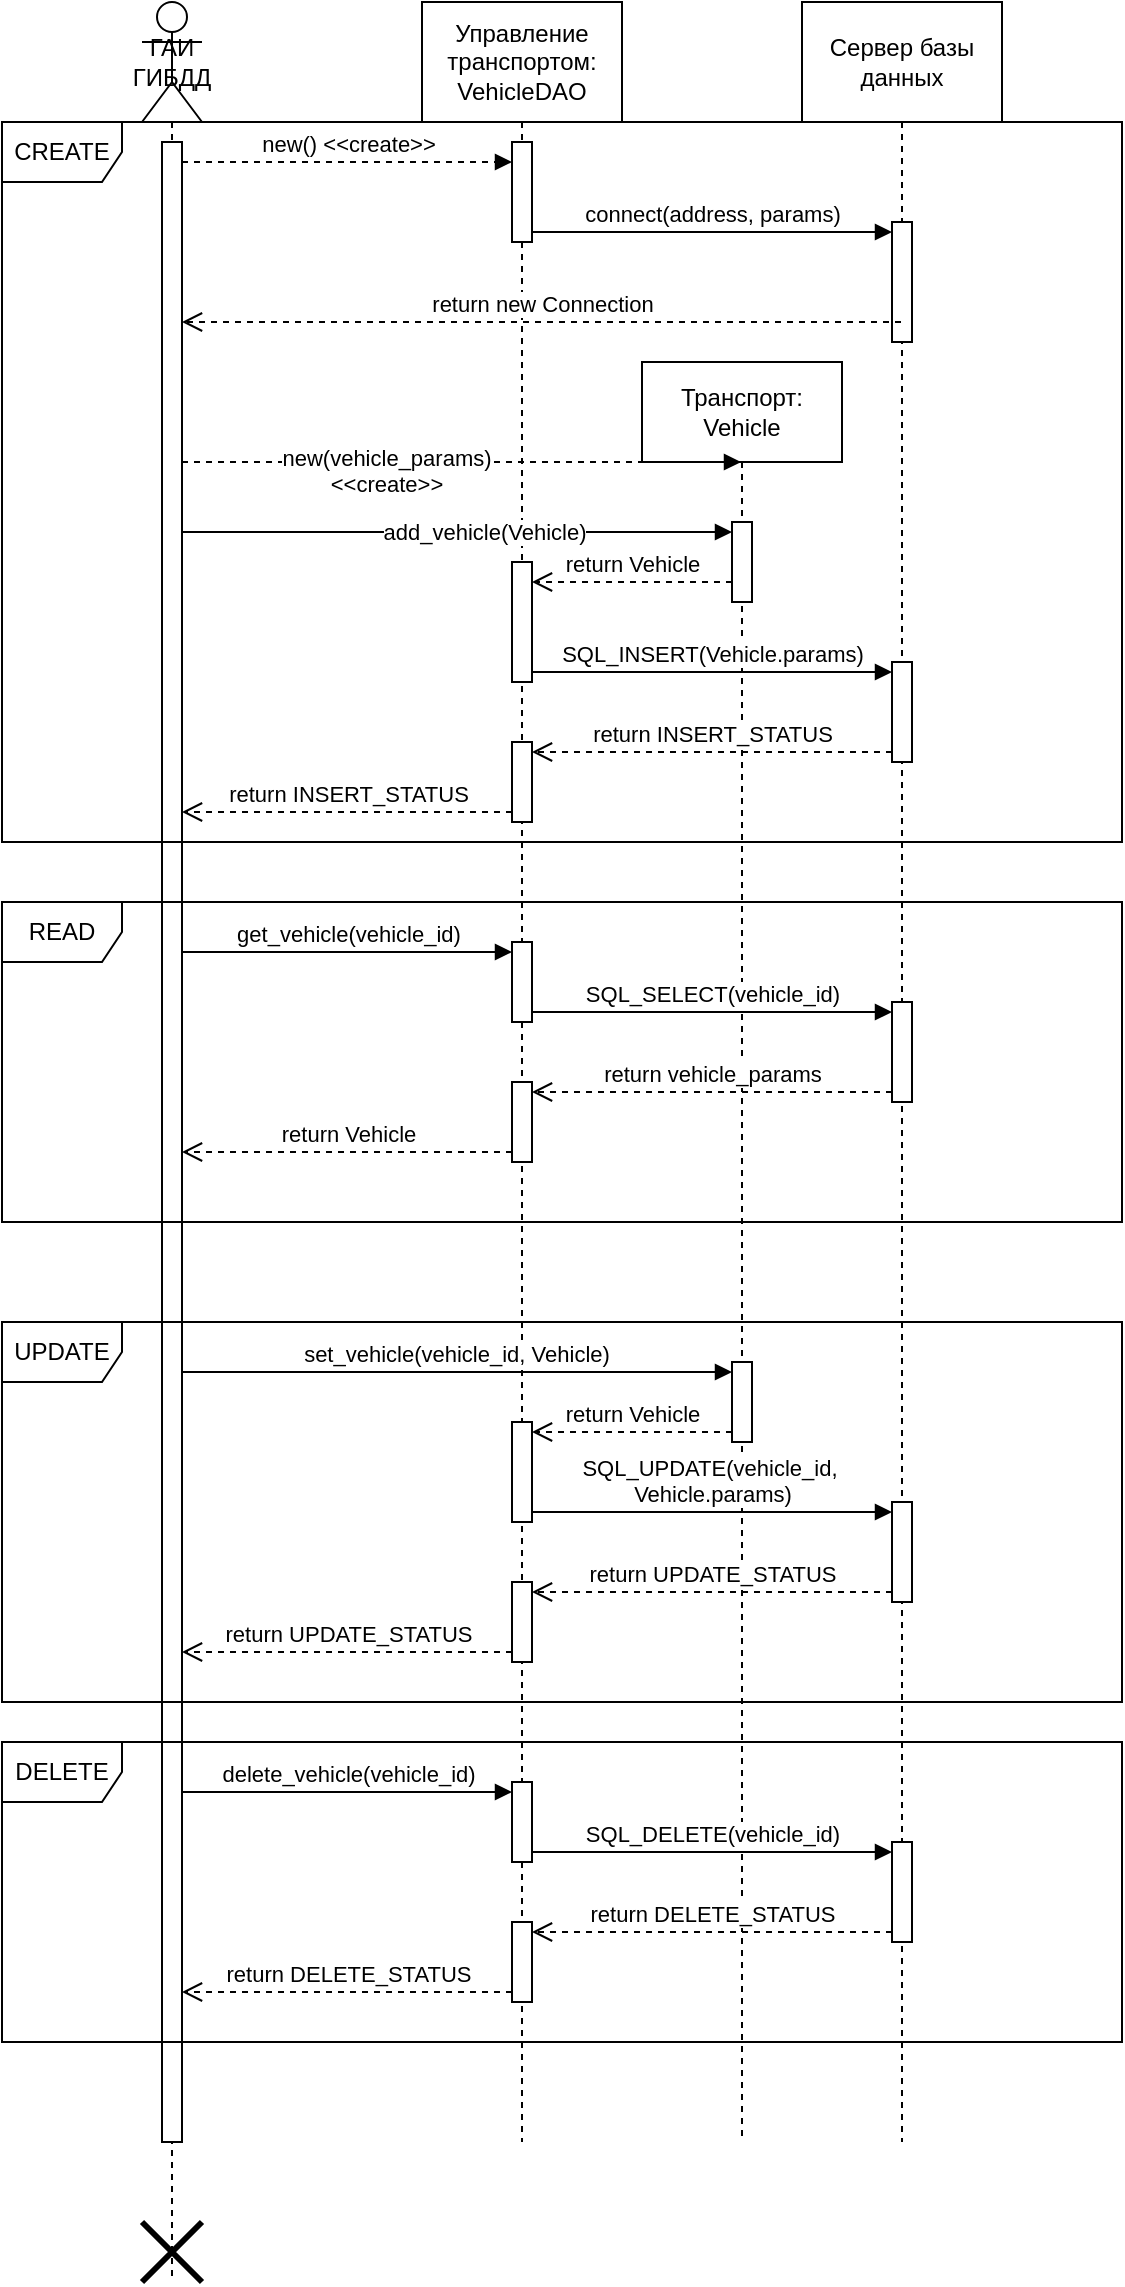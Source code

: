 <mxfile version="24.7.16" pages="2">
  <diagram name="VehicleDAO Sequence" id="xHwK_b2retfKlfM4JfdF">
    <mxGraphModel dx="1493" dy="757" grid="1" gridSize="10" guides="1" tooltips="1" connect="1" arrows="1" fold="1" page="1" pageScale="1" pageWidth="1200" pageHeight="1920" math="0" shadow="0">
      <root>
        <mxCell id="0" />
        <mxCell id="1" parent="0" />
        <mxCell id="ZmueGVc2QgfomNV0Ne6T-6" value="ГАИ ГИБДД" style="shape=umlLifeline;perimeter=lifelinePerimeter;whiteSpace=wrap;html=1;container=1;dropTarget=0;collapsible=0;recursiveResize=0;outlineConnect=0;portConstraint=eastwest;newEdgeStyle={&quot;curved&quot;:0,&quot;rounded&quot;:0};participant=umlActor;size=60;" vertex="1" parent="1">
          <mxGeometry x="100" y="60" width="30" height="1140" as="geometry" />
        </mxCell>
        <mxCell id="ZmueGVc2QgfomNV0Ne6T-15" value="" style="html=1;points=[[0,0,0,0,5],[0,1,0,0,-5],[1,0,0,0,5],[1,1,0,0,-5]];perimeter=orthogonalPerimeter;outlineConnect=0;targetShapes=umlLifeline;portConstraint=eastwest;newEdgeStyle={&quot;curved&quot;:0,&quot;rounded&quot;:0};" vertex="1" parent="ZmueGVc2QgfomNV0Ne6T-6">
          <mxGeometry x="10" y="70" width="10" height="1000" as="geometry" />
        </mxCell>
        <mxCell id="SKQv-x4AHi0ek2oJ00MZ-1" value="" style="shape=umlDestroy;whiteSpace=wrap;html=1;strokeWidth=3;targetShapes=umlLifeline;" vertex="1" parent="ZmueGVc2QgfomNV0Ne6T-6">
          <mxGeometry y="1110" width="30" height="30" as="geometry" />
        </mxCell>
        <mxCell id="ZmueGVc2QgfomNV0Ne6T-10" value="Транспорт:&lt;div&gt;Vehicle&lt;/div&gt;" style="shape=umlLifeline;perimeter=lifelinePerimeter;whiteSpace=wrap;html=1;container=1;dropTarget=0;collapsible=0;recursiveResize=0;outlineConnect=0;portConstraint=eastwest;newEdgeStyle={&quot;curved&quot;:0,&quot;rounded&quot;:0};size=50;" vertex="1" parent="1">
          <mxGeometry x="350" y="240" width="100" height="890" as="geometry" />
        </mxCell>
        <mxCell id="ZmueGVc2QgfomNV0Ne6T-57" value="" style="html=1;points=[[0,0,0,0,5],[0,1,0,0,-5],[1,0,0,0,5],[1,1,0,0,-5]];perimeter=orthogonalPerimeter;outlineConnect=0;targetShapes=umlLifeline;portConstraint=eastwest;newEdgeStyle={&quot;curved&quot;:0,&quot;rounded&quot;:0};" vertex="1" parent="ZmueGVc2QgfomNV0Ne6T-10">
          <mxGeometry x="45" y="80" width="10" height="40" as="geometry" />
        </mxCell>
        <mxCell id="ZmueGVc2QgfomNV0Ne6T-92" value="" style="html=1;points=[[0,0,0,0,5],[0,1,0,0,-5],[1,0,0,0,5],[1,1,0,0,-5]];perimeter=orthogonalPerimeter;outlineConnect=0;targetShapes=umlLifeline;portConstraint=eastwest;newEdgeStyle={&quot;curved&quot;:0,&quot;rounded&quot;:0};" vertex="1" parent="ZmueGVc2QgfomNV0Ne6T-10">
          <mxGeometry x="45" y="500" width="10" height="40" as="geometry" />
        </mxCell>
        <mxCell id="ZmueGVc2QgfomNV0Ne6T-11" value="Управление транспортом:&lt;div&gt;VehicleDAO&lt;/div&gt;" style="shape=umlLifeline;perimeter=lifelinePerimeter;whiteSpace=wrap;html=1;container=1;dropTarget=0;collapsible=0;recursiveResize=0;outlineConnect=0;portConstraint=eastwest;newEdgeStyle={&quot;curved&quot;:0,&quot;rounded&quot;:0};size=60;" vertex="1" parent="1">
          <mxGeometry x="240" y="60" width="100" height="1070" as="geometry" />
        </mxCell>
        <mxCell id="ZmueGVc2QgfomNV0Ne6T-19" value="" style="html=1;points=[[0,0,0,0,5],[0,1,0,0,-5],[1,0,0,0,5],[1,1,0,0,-5]];perimeter=orthogonalPerimeter;outlineConnect=0;targetShapes=umlLifeline;portConstraint=eastwest;newEdgeStyle={&quot;curved&quot;:0,&quot;rounded&quot;:0};" vertex="1" parent="ZmueGVc2QgfomNV0Ne6T-11">
          <mxGeometry x="45" y="70" width="10" height="50" as="geometry" />
        </mxCell>
        <mxCell id="ZmueGVc2QgfomNV0Ne6T-66" value="" style="html=1;points=[[0,0,0,0,5],[0,1,0,0,-5],[1,0,0,0,5],[1,1,0,0,-5]];perimeter=orthogonalPerimeter;outlineConnect=0;targetShapes=umlLifeline;portConstraint=eastwest;newEdgeStyle={&quot;curved&quot;:0,&quot;rounded&quot;:0};" vertex="1" parent="ZmueGVc2QgfomNV0Ne6T-11">
          <mxGeometry x="45" y="280" width="10" height="60" as="geometry" />
        </mxCell>
        <mxCell id="ZmueGVc2QgfomNV0Ne6T-71" value="" style="html=1;points=[[0,0,0,0,5],[0,1,0,0,-5],[1,0,0,0,5],[1,1,0,0,-5]];perimeter=orthogonalPerimeter;outlineConnect=0;targetShapes=umlLifeline;portConstraint=eastwest;newEdgeStyle={&quot;curved&quot;:0,&quot;rounded&quot;:0};" vertex="1" parent="ZmueGVc2QgfomNV0Ne6T-11">
          <mxGeometry x="45" y="370" width="10" height="40" as="geometry" />
        </mxCell>
        <mxCell id="ZmueGVc2QgfomNV0Ne6T-76" value="" style="html=1;points=[[0,0,0,0,5],[0,1,0,0,-5],[1,0,0,0,5],[1,1,0,0,-5]];perimeter=orthogonalPerimeter;outlineConnect=0;targetShapes=umlLifeline;portConstraint=eastwest;newEdgeStyle={&quot;curved&quot;:0,&quot;rounded&quot;:0};" vertex="1" parent="ZmueGVc2QgfomNV0Ne6T-11">
          <mxGeometry x="45" y="470" width="10" height="40" as="geometry" />
        </mxCell>
        <mxCell id="ZmueGVc2QgfomNV0Ne6T-80" value="" style="html=1;points=[[0,0,0,0,5],[0,1,0,0,-5],[1,0,0,0,5],[1,1,0,0,-5]];perimeter=orthogonalPerimeter;outlineConnect=0;targetShapes=umlLifeline;portConstraint=eastwest;newEdgeStyle={&quot;curved&quot;:0,&quot;rounded&quot;:0};" vertex="1" parent="ZmueGVc2QgfomNV0Ne6T-11">
          <mxGeometry x="45" y="540" width="10" height="40" as="geometry" />
        </mxCell>
        <mxCell id="ZmueGVc2QgfomNV0Ne6T-94" value="" style="html=1;points=[[0,0,0,0,5],[0,1,0,0,-5],[1,0,0,0,5],[1,1,0,0,-5]];perimeter=orthogonalPerimeter;outlineConnect=0;targetShapes=umlLifeline;portConstraint=eastwest;newEdgeStyle={&quot;curved&quot;:0,&quot;rounded&quot;:0};" vertex="1" parent="ZmueGVc2QgfomNV0Ne6T-11">
          <mxGeometry x="45" y="710" width="10" height="50" as="geometry" />
        </mxCell>
        <mxCell id="ZmueGVc2QgfomNV0Ne6T-110" value="" style="html=1;points=[[0,0,0,0,5],[0,1,0,0,-5],[1,0,0,0,5],[1,1,0,0,-5]];perimeter=orthogonalPerimeter;outlineConnect=0;targetShapes=umlLifeline;portConstraint=eastwest;newEdgeStyle={&quot;curved&quot;:0,&quot;rounded&quot;:0};" vertex="1" parent="ZmueGVc2QgfomNV0Ne6T-11">
          <mxGeometry x="45" y="960" width="10" height="40" as="geometry" />
        </mxCell>
        <mxCell id="ZmueGVc2QgfomNV0Ne6T-20" value="new() &amp;lt;&amp;lt;create&amp;gt;&amp;gt;" style="html=1;verticalAlign=bottom;startArrow=none;endArrow=block;startSize=8;curved=0;rounded=0;startFill=0;dashed=1;" edge="1" target="ZmueGVc2QgfomNV0Ne6T-19" parent="1" source="ZmueGVc2QgfomNV0Ne6T-15">
          <mxGeometry relative="1" as="geometry">
            <mxPoint x="110" y="140.0" as="sourcePoint" />
            <mxPoint x="295" y="140.0" as="targetPoint" />
            <Array as="points">
              <mxPoint x="170" y="140" />
            </Array>
          </mxGeometry>
        </mxCell>
        <mxCell id="ZmueGVc2QgfomNV0Ne6T-32" value="Сервер базы данных" style="shape=umlLifeline;perimeter=lifelinePerimeter;whiteSpace=wrap;html=1;container=1;dropTarget=0;collapsible=0;recursiveResize=0;outlineConnect=0;portConstraint=eastwest;newEdgeStyle={&quot;curved&quot;:0,&quot;rounded&quot;:0};size=60;" vertex="1" parent="1">
          <mxGeometry x="430" y="60" width="100" height="1070" as="geometry" />
        </mxCell>
        <mxCell id="ZmueGVc2QgfomNV0Ne6T-43" value="" style="html=1;points=[[0,0,0,0,5],[0,1,0,0,-5],[1,0,0,0,5],[1,1,0,0,-5]];perimeter=orthogonalPerimeter;outlineConnect=0;targetShapes=umlLifeline;portConstraint=eastwest;newEdgeStyle={&quot;curved&quot;:0,&quot;rounded&quot;:0};" vertex="1" parent="ZmueGVc2QgfomNV0Ne6T-32">
          <mxGeometry x="45" y="110" width="10" height="60" as="geometry" />
        </mxCell>
        <mxCell id="ZmueGVc2QgfomNV0Ne6T-68" value="" style="html=1;points=[[0,0,0,0,5],[0,1,0,0,-5],[1,0,0,0,5],[1,1,0,0,-5]];perimeter=orthogonalPerimeter;outlineConnect=0;targetShapes=umlLifeline;portConstraint=eastwest;newEdgeStyle={&quot;curved&quot;:0,&quot;rounded&quot;:0};" vertex="1" parent="ZmueGVc2QgfomNV0Ne6T-32">
          <mxGeometry x="45" y="330" width="10" height="50" as="geometry" />
        </mxCell>
        <mxCell id="ZmueGVc2QgfomNV0Ne6T-77" value="" style="html=1;points=[[0,0,0,0,5],[0,1,0,0,-5],[1,0,0,0,5],[1,1,0,0,-5]];perimeter=orthogonalPerimeter;outlineConnect=0;targetShapes=umlLifeline;portConstraint=eastwest;newEdgeStyle={&quot;curved&quot;:0,&quot;rounded&quot;:0};" vertex="1" parent="ZmueGVc2QgfomNV0Ne6T-32">
          <mxGeometry x="45" y="500" width="10" height="50" as="geometry" />
        </mxCell>
        <mxCell id="ZmueGVc2QgfomNV0Ne6T-98" value="" style="html=1;points=[[0,0,0,0,5],[0,1,0,0,-5],[1,0,0,0,5],[1,1,0,0,-5]];perimeter=orthogonalPerimeter;outlineConnect=0;targetShapes=umlLifeline;portConstraint=eastwest;newEdgeStyle={&quot;curved&quot;:0,&quot;rounded&quot;:0};" vertex="1" parent="ZmueGVc2QgfomNV0Ne6T-32">
          <mxGeometry x="45" y="750" width="10" height="50" as="geometry" />
        </mxCell>
        <mxCell id="ZmueGVc2QgfomNV0Ne6T-105" value="" style="html=1;points=[[0,0,0,0,5],[0,1,0,0,-5],[1,0,0,0,5],[1,1,0,0,-5]];perimeter=orthogonalPerimeter;outlineConnect=0;targetShapes=umlLifeline;portConstraint=eastwest;newEdgeStyle={&quot;curved&quot;:0,&quot;rounded&quot;:0};" vertex="1" parent="ZmueGVc2QgfomNV0Ne6T-32">
          <mxGeometry x="-145" y="890" width="10" height="40" as="geometry" />
        </mxCell>
        <mxCell id="ZmueGVc2QgfomNV0Ne6T-107" value="SQL_DELETE(vehicle_id)" style="html=1;verticalAlign=bottom;endArrow=block;curved=0;rounded=0;entryX=0;entryY=0;entryDx=0;entryDy=5;exitX=1;exitY=1;exitDx=0;exitDy=-5;exitPerimeter=0;entryPerimeter=0;" edge="1" parent="ZmueGVc2QgfomNV0Ne6T-32" source="ZmueGVc2QgfomNV0Ne6T-105" target="ZmueGVc2QgfomNV0Ne6T-111">
          <mxGeometry relative="1" as="geometry">
            <mxPoint x="-140" y="925" as="sourcePoint" />
            <mxPoint x="45" y="925" as="targetPoint" />
            <mxPoint as="offset" />
          </mxGeometry>
        </mxCell>
        <mxCell id="ZmueGVc2QgfomNV0Ne6T-111" value="" style="html=1;points=[[0,0,0,0,5],[0,1,0,0,-5],[1,0,0,0,5],[1,1,0,0,-5]];perimeter=orthogonalPerimeter;outlineConnect=0;targetShapes=umlLifeline;portConstraint=eastwest;newEdgeStyle={&quot;curved&quot;:0,&quot;rounded&quot;:0};" vertex="1" parent="ZmueGVc2QgfomNV0Ne6T-32">
          <mxGeometry x="45" y="920" width="10" height="50" as="geometry" />
        </mxCell>
        <mxCell id="ZmueGVc2QgfomNV0Ne6T-44" value="connect(address, params)" style="html=1;verticalAlign=bottom;endArrow=block;curved=0;rounded=0;entryX=0;entryY=0;entryDx=0;entryDy=5;" edge="1" target="ZmueGVc2QgfomNV0Ne6T-43" parent="1" source="ZmueGVc2QgfomNV0Ne6T-19">
          <mxGeometry relative="1" as="geometry">
            <mxPoint x="300" y="175" as="sourcePoint" />
            <mxPoint as="offset" />
          </mxGeometry>
        </mxCell>
        <mxCell id="ZmueGVc2QgfomNV0Ne6T-45" value="return new Connection" style="html=1;verticalAlign=bottom;endArrow=open;dashed=1;endSize=8;curved=0;rounded=0;" edge="1" source="ZmueGVc2QgfomNV0Ne6T-32" parent="1" target="ZmueGVc2QgfomNV0Ne6T-15">
          <mxGeometry relative="1" as="geometry">
            <mxPoint x="110" y="220" as="targetPoint" />
            <mxPoint x="480" y="220" as="sourcePoint" />
            <Array as="points">
              <mxPoint x="340" y="220" />
            </Array>
          </mxGeometry>
        </mxCell>
        <mxCell id="ZmueGVc2QgfomNV0Ne6T-58" value="new(vehicle_params)&lt;div&gt;&amp;lt;&amp;lt;create&amp;gt;&amp;gt;&lt;/div&gt;" style="html=1;verticalAlign=bottom;endArrow=block;curved=0;rounded=0;dashed=1;" edge="1" parent="1" source="ZmueGVc2QgfomNV0Ne6T-15" target="ZmueGVc2QgfomNV0Ne6T-10">
          <mxGeometry x="-0.269" y="-20" width="80" relative="1" as="geometry">
            <mxPoint x="310" y="360.0" as="sourcePoint" />
            <mxPoint x="419.5" y="360.0" as="targetPoint" />
            <Array as="points">
              <mxPoint x="380" y="290" />
            </Array>
            <mxPoint as="offset" />
          </mxGeometry>
        </mxCell>
        <mxCell id="ZmueGVc2QgfomNV0Ne6T-62" value="" style="html=1;verticalAlign=bottom;endArrow=block;curved=0;rounded=0;entryX=0;entryY=0;entryDx=0;entryDy=5;entryPerimeter=0;" edge="1" parent="1" source="ZmueGVc2QgfomNV0Ne6T-15" target="ZmueGVc2QgfomNV0Ne6T-57">
          <mxGeometry x="-0.077" y="-20" width="80" relative="1" as="geometry">
            <mxPoint x="110" y="270" as="sourcePoint" />
            <mxPoint x="299.5" y="270" as="targetPoint" />
            <mxPoint as="offset" />
          </mxGeometry>
        </mxCell>
        <mxCell id="ZmueGVc2QgfomNV0Ne6T-64" value="add_vehicle(Vehicle)" style="edgeLabel;html=1;align=center;verticalAlign=middle;resizable=0;points=[];" vertex="1" connectable="0" parent="ZmueGVc2QgfomNV0Ne6T-62">
          <mxGeometry x="0.203" y="2" relative="1" as="geometry">
            <mxPoint x="-15" y="2" as="offset" />
          </mxGeometry>
        </mxCell>
        <mxCell id="ZmueGVc2QgfomNV0Ne6T-67" value="return Vehicle" style="html=1;verticalAlign=bottom;endArrow=open;dashed=1;endSize=8;curved=0;rounded=0;" edge="1" parent="1" source="ZmueGVc2QgfomNV0Ne6T-57" target="ZmueGVc2QgfomNV0Ne6T-66">
          <mxGeometry relative="1" as="geometry">
            <mxPoint x="430" y="369.58" as="sourcePoint" />
            <mxPoint x="350" y="369.58" as="targetPoint" />
            <Array as="points">
              <mxPoint x="330" y="350" />
            </Array>
          </mxGeometry>
        </mxCell>
        <mxCell id="ZmueGVc2QgfomNV0Ne6T-69" value="SQL_INSERT(Vehicle.params)" style="html=1;verticalAlign=bottom;endArrow=block;curved=0;rounded=0;entryX=0;entryY=0;entryDx=0;entryDy=5;" edge="1" target="ZmueGVc2QgfomNV0Ne6T-68" parent="1" source="ZmueGVc2QgfomNV0Ne6T-66">
          <mxGeometry relative="1" as="geometry">
            <mxPoint x="320" y="395" as="sourcePoint" />
          </mxGeometry>
        </mxCell>
        <mxCell id="ZmueGVc2QgfomNV0Ne6T-70" value="return INSERT_STATUS" style="html=1;verticalAlign=bottom;endArrow=open;dashed=1;endSize=8;curved=0;rounded=0;exitX=0;exitY=1;exitDx=0;exitDy=-5;entryX=1;entryY=0;entryDx=0;entryDy=5;entryPerimeter=0;" edge="1" source="ZmueGVc2QgfomNV0Ne6T-68" parent="1" target="ZmueGVc2QgfomNV0Ne6T-71">
          <mxGeometry relative="1" as="geometry">
            <mxPoint x="320" y="465" as="targetPoint" />
          </mxGeometry>
        </mxCell>
        <mxCell id="ZmueGVc2QgfomNV0Ne6T-73" value="return INSERT_STATUS" style="html=1;verticalAlign=bottom;endArrow=open;dashed=1;endSize=8;curved=0;rounded=0;exitX=0;exitY=1;exitDx=0;exitDy=-5;exitPerimeter=0;" edge="1" parent="1" source="ZmueGVc2QgfomNV0Ne6T-71" target="ZmueGVc2QgfomNV0Ne6T-15">
          <mxGeometry relative="1" as="geometry">
            <mxPoint x="100" y="450" as="targetPoint" />
            <mxPoint x="290" y="460" as="sourcePoint" />
          </mxGeometry>
        </mxCell>
        <mxCell id="ZmueGVc2QgfomNV0Ne6T-74" value="CREATE" style="shape=umlFrame;whiteSpace=wrap;html=1;pointerEvents=0;" vertex="1" parent="1">
          <mxGeometry x="30" y="120" width="560" height="360" as="geometry" />
        </mxCell>
        <mxCell id="ZmueGVc2QgfomNV0Ne6T-75" value="get_vehicle(vehicle_id)" style="html=1;verticalAlign=bottom;endArrow=block;curved=0;rounded=0;entryX=0;entryY=0;entryDx=0;entryDy=5;entryPerimeter=0;" edge="1" parent="1" source="ZmueGVc2QgfomNV0Ne6T-15" target="ZmueGVc2QgfomNV0Ne6T-76">
          <mxGeometry width="80" relative="1" as="geometry">
            <mxPoint x="150" y="549.58" as="sourcePoint" />
            <mxPoint x="230" y="549.58" as="targetPoint" />
          </mxGeometry>
        </mxCell>
        <mxCell id="ZmueGVc2QgfomNV0Ne6T-78" value="SQL_SELECT(vehicle_id)" style="html=1;verticalAlign=bottom;endArrow=block;curved=0;rounded=0;entryX=0;entryY=0;entryDx=0;entryDy=5;exitX=1;exitY=1;exitDx=0;exitDy=-5;exitPerimeter=0;" edge="1" target="ZmueGVc2QgfomNV0Ne6T-77" parent="1" source="ZmueGVc2QgfomNV0Ne6T-76">
          <mxGeometry relative="1" as="geometry">
            <mxPoint x="290" y="565" as="sourcePoint" />
            <mxPoint as="offset" />
          </mxGeometry>
        </mxCell>
        <mxCell id="ZmueGVc2QgfomNV0Ne6T-79" value="return vehicle_params" style="html=1;verticalAlign=bottom;endArrow=open;dashed=1;endSize=8;curved=0;rounded=0;exitX=0;exitY=1;exitDx=0;exitDy=-5;entryX=1;entryY=0;entryDx=0;entryDy=5;entryPerimeter=0;" edge="1" source="ZmueGVc2QgfomNV0Ne6T-77" parent="1" target="ZmueGVc2QgfomNV0Ne6T-80">
          <mxGeometry relative="1" as="geometry">
            <mxPoint x="400" y="615" as="targetPoint" />
            <mxPoint as="offset" />
          </mxGeometry>
        </mxCell>
        <mxCell id="ZmueGVc2QgfomNV0Ne6T-82" value="return Vehicle" style="html=1;verticalAlign=bottom;endArrow=open;dashed=1;endSize=8;curved=0;rounded=0;exitX=0;exitY=1;exitDx=0;exitDy=-5;exitPerimeter=0;" edge="1" parent="1" source="ZmueGVc2QgfomNV0Ne6T-80" target="ZmueGVc2QgfomNV0Ne6T-15">
          <mxGeometry relative="1" as="geometry">
            <mxPoint x="305" y="615" as="targetPoint" />
            <mxPoint x="485" y="615" as="sourcePoint" />
            <mxPoint as="offset" />
          </mxGeometry>
        </mxCell>
        <mxCell id="ZmueGVc2QgfomNV0Ne6T-83" value="READ" style="shape=umlFrame;whiteSpace=wrap;html=1;pointerEvents=0;" vertex="1" parent="1">
          <mxGeometry x="30" y="510" width="560" height="160" as="geometry" />
        </mxCell>
        <mxCell id="ZmueGVc2QgfomNV0Ne6T-86" value="set_vehicle(vehicle_id, Vehicle)" style="html=1;verticalAlign=bottom;endArrow=block;curved=0;rounded=0;entryX=0;entryY=0;entryDx=0;entryDy=5;entryPerimeter=0;" edge="1" parent="1" source="ZmueGVc2QgfomNV0Ne6T-15" target="ZmueGVc2QgfomNV0Ne6T-92">
          <mxGeometry x="-0.003" width="80" relative="1" as="geometry">
            <mxPoint x="160" y="750" as="sourcePoint" />
            <mxPoint x="285" y="745" as="targetPoint" />
            <mxPoint as="offset" />
          </mxGeometry>
        </mxCell>
        <mxCell id="ZmueGVc2QgfomNV0Ne6T-93" value="return Vehicle" style="html=1;verticalAlign=bottom;endArrow=open;dashed=1;endSize=8;curved=0;rounded=0;exitX=0;exitY=1;exitDx=0;exitDy=-5;exitPerimeter=0;entryX=1;entryY=0;entryDx=0;entryDy=5;entryPerimeter=0;" edge="1" parent="1" source="ZmueGVc2QgfomNV0Ne6T-92" target="ZmueGVc2QgfomNV0Ne6T-94">
          <mxGeometry relative="1" as="geometry">
            <mxPoint x="380" y="780" as="sourcePoint" />
            <mxPoint x="280" y="780" as="targetPoint" />
            <Array as="points" />
          </mxGeometry>
        </mxCell>
        <mxCell id="ZmueGVc2QgfomNV0Ne6T-99" value="SQL_UPDATE(vehicle_id,&amp;nbsp;&lt;div&gt;Vehicle.params)&lt;/div&gt;" style="html=1;verticalAlign=bottom;endArrow=block;curved=0;rounded=0;entryX=0;entryY=0;entryDx=0;entryDy=5;exitX=1;exitY=1;exitDx=0;exitDy=-5;exitPerimeter=0;" edge="1" parent="1" target="ZmueGVc2QgfomNV0Ne6T-98" source="ZmueGVc2QgfomNV0Ne6T-94">
          <mxGeometry relative="1" as="geometry">
            <mxPoint x="295" y="805" as="sourcePoint" />
            <mxPoint as="offset" />
          </mxGeometry>
        </mxCell>
        <mxCell id="ZmueGVc2QgfomNV0Ne6T-101" value="" style="html=1;points=[[0,0,0,0,5],[0,1,0,0,-5],[1,0,0,0,5],[1,1,0,0,-5]];perimeter=orthogonalPerimeter;outlineConnect=0;targetShapes=umlLifeline;portConstraint=eastwest;newEdgeStyle={&quot;curved&quot;:0,&quot;rounded&quot;:0};" vertex="1" parent="1">
          <mxGeometry x="285" y="850" width="10" height="40" as="geometry" />
        </mxCell>
        <mxCell id="ZmueGVc2QgfomNV0Ne6T-102" value="return UPDATE_STATUS" style="html=1;verticalAlign=bottom;endArrow=open;dashed=1;endSize=8;curved=0;rounded=0;exitX=0;exitY=1;exitDx=0;exitDy=-5;exitPerimeter=0;" edge="1" parent="1" source="ZmueGVc2QgfomNV0Ne6T-101" target="ZmueGVc2QgfomNV0Ne6T-15">
          <mxGeometry relative="1" as="geometry">
            <mxPoint x="120" y="885" as="targetPoint" />
            <mxPoint x="290" y="880" as="sourcePoint" />
          </mxGeometry>
        </mxCell>
        <mxCell id="ZmueGVc2QgfomNV0Ne6T-100" value="return UPDATE_STATUS" style="html=1;verticalAlign=bottom;endArrow=open;dashed=1;endSize=8;curved=0;rounded=0;exitX=0;exitY=1;exitDx=0;exitDy=-5;entryX=1;entryY=0;entryDx=0;entryDy=5;entryPerimeter=0;" edge="1" parent="1" source="ZmueGVc2QgfomNV0Ne6T-98" target="ZmueGVc2QgfomNV0Ne6T-101">
          <mxGeometry relative="1" as="geometry">
            <mxPoint x="295" y="845" as="targetPoint" />
            <mxPoint as="offset" />
          </mxGeometry>
        </mxCell>
        <mxCell id="ZmueGVc2QgfomNV0Ne6T-104" value="UPDATE" style="shape=umlFrame;whiteSpace=wrap;html=1;pointerEvents=0;" vertex="1" parent="1">
          <mxGeometry x="30" y="720" width="560" height="190" as="geometry" />
        </mxCell>
        <mxCell id="ZmueGVc2QgfomNV0Ne6T-106" value="delete_vehicle(vehicle_id)" style="html=1;verticalAlign=bottom;endArrow=block;curved=0;rounded=0;entryX=0;entryY=0;entryDx=0;entryDy=5;entryPerimeter=0;" edge="1" parent="1" target="ZmueGVc2QgfomNV0Ne6T-105" source="ZmueGVc2QgfomNV0Ne6T-15">
          <mxGeometry width="80" relative="1" as="geometry">
            <mxPoint x="120" y="950" as="sourcePoint" />
            <mxPoint x="230" y="969.58" as="targetPoint" />
          </mxGeometry>
        </mxCell>
        <mxCell id="ZmueGVc2QgfomNV0Ne6T-108" value="return DELETE_STATUS" style="html=1;verticalAlign=bottom;endArrow=open;dashed=1;endSize=8;curved=0;rounded=0;exitX=0;exitY=1;exitDx=0;exitDy=-5;entryX=1;entryY=0;entryDx=0;entryDy=5;entryPerimeter=0;exitPerimeter=0;" edge="1" parent="1" source="ZmueGVc2QgfomNV0Ne6T-111" target="ZmueGVc2QgfomNV0Ne6T-110">
          <mxGeometry relative="1" as="geometry">
            <mxPoint x="295" y="1025" as="targetPoint" />
            <mxPoint x="475" y="1025" as="sourcePoint" />
            <mxPoint as="offset" />
          </mxGeometry>
        </mxCell>
        <mxCell id="ZmueGVc2QgfomNV0Ne6T-109" value="return DELETE_STATUS" style="html=1;verticalAlign=bottom;endArrow=open;dashed=1;endSize=8;curved=0;rounded=0;exitX=0;exitY=1;exitDx=0;exitDy=-5;exitPerimeter=0;" edge="1" parent="1" source="ZmueGVc2QgfomNV0Ne6T-110" target="ZmueGVc2QgfomNV0Ne6T-15">
          <mxGeometry relative="1" as="geometry">
            <mxPoint x="120" y="1055" as="targetPoint" />
            <mxPoint x="280" y="1055" as="sourcePoint" />
            <mxPoint as="offset" />
          </mxGeometry>
        </mxCell>
        <mxCell id="ZmueGVc2QgfomNV0Ne6T-112" value="DELETE" style="shape=umlFrame;whiteSpace=wrap;html=1;pointerEvents=0;" vertex="1" parent="1">
          <mxGeometry x="30" y="930" width="560" height="150" as="geometry" />
        </mxCell>
      </root>
    </mxGraphModel>
  </diagram>
  <diagram id="ni9oagDWRyqwH8eiAt1o" name="DriverDAO Sequence">
    <mxGraphModel dx="1045" dy="530" grid="1" gridSize="10" guides="1" tooltips="1" connect="1" arrows="1" fold="1" page="1" pageScale="1" pageWidth="1200" pageHeight="1920" math="0" shadow="0">
      <root>
        <mxCell id="0" />
        <mxCell id="1" parent="0" />
        <mxCell id="MnRJlvfhJU7MWpHI_UG5-1" value="Водитель:&lt;div&gt;Driver&lt;/div&gt;" style="shape=umlLifeline;perimeter=lifelinePerimeter;whiteSpace=wrap;html=1;container=1;dropTarget=0;collapsible=0;recursiveResize=0;outlineConnect=0;portConstraint=eastwest;newEdgeStyle={&quot;curved&quot;:0,&quot;rounded&quot;:0};size=40;" vertex="1" parent="1">
          <mxGeometry x="270" y="390" width="100" height="200" as="geometry" />
        </mxCell>
        <mxCell id="MnRJlvfhJU7MWpHI_UG5-2" value="Управление водителями:&lt;div&gt;DriverDAO&lt;/div&gt;" style="shape=umlLifeline;perimeter=lifelinePerimeter;whiteSpace=wrap;html=1;container=1;dropTarget=0;collapsible=0;recursiveResize=0;outlineConnect=0;portConstraint=eastwest;newEdgeStyle={&quot;curved&quot;:0,&quot;rounded&quot;:0};size=60;" vertex="1" parent="1">
          <mxGeometry x="280" y="640" width="100" height="300" as="geometry" />
        </mxCell>
      </root>
    </mxGraphModel>
  </diagram>
</mxfile>
